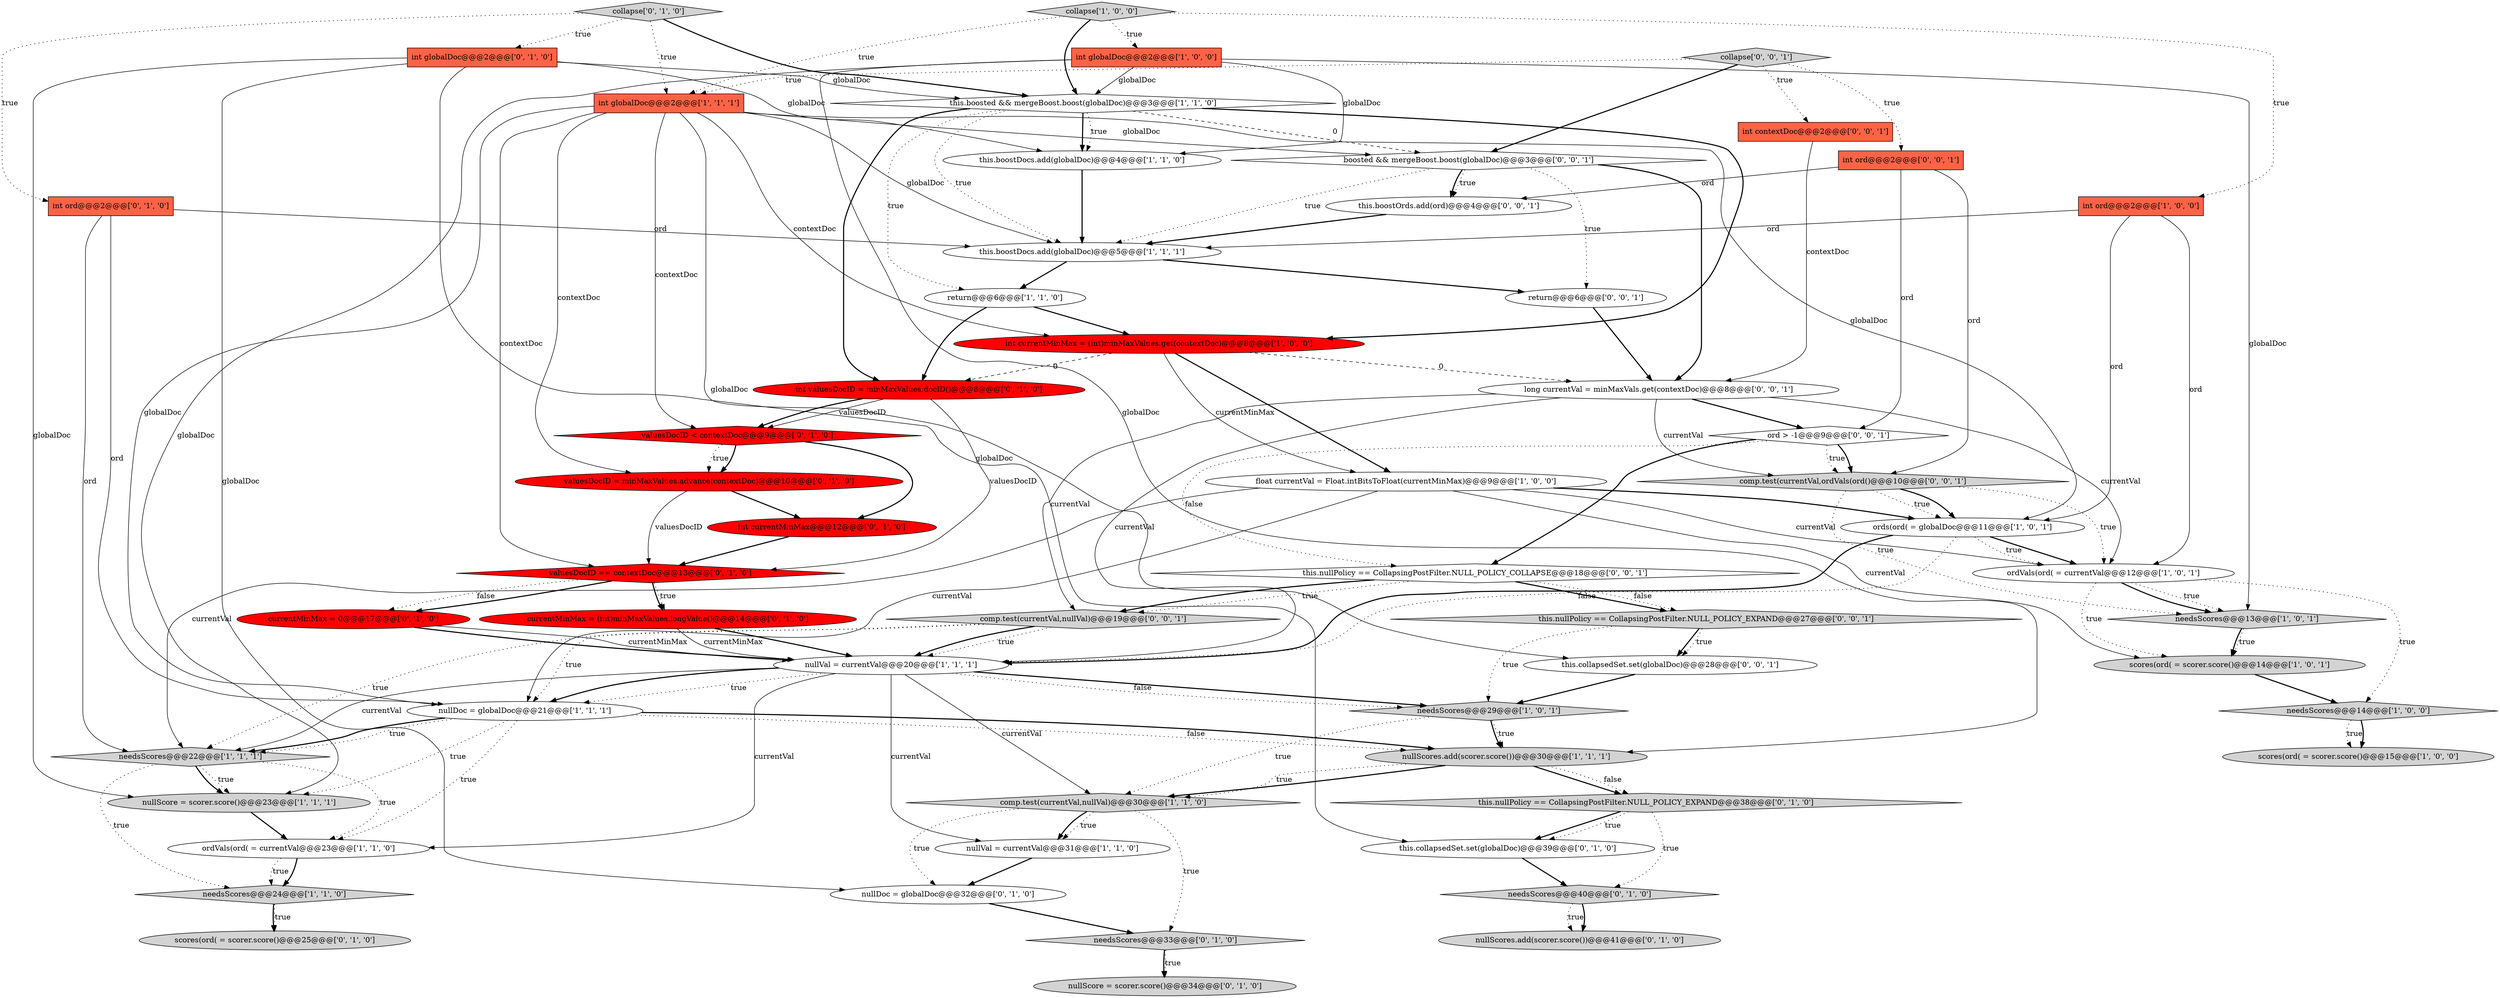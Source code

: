 digraph {
7 [style = filled, label = "needsScores@@@24@@@['1', '1', '0']", fillcolor = lightgray, shape = diamond image = "AAA0AAABBB1BBB"];
23 [style = filled, label = "needsScores@@@22@@@['1', '1', '1']", fillcolor = lightgray, shape = diamond image = "AAA0AAABBB1BBB"];
14 [style = filled, label = "nullVal = currentVal@@@31@@@['1', '1', '0']", fillcolor = white, shape = ellipse image = "AAA0AAABBB1BBB"];
30 [style = filled, label = "int globalDoc@@@2@@@['0', '1', '0']", fillcolor = tomato, shape = box image = "AAA0AAABBB2BBB"];
32 [style = filled, label = "collapse['0', '1', '0']", fillcolor = lightgray, shape = diamond image = "AAA0AAABBB2BBB"];
1 [style = filled, label = "comp.test(currentVal,nullVal)@@@30@@@['1', '1', '0']", fillcolor = lightgray, shape = diamond image = "AAA0AAABBB1BBB"];
46 [style = filled, label = "this.collapsedSet.set(globalDoc)@@@28@@@['0', '0', '1']", fillcolor = white, shape = ellipse image = "AAA0AAABBB3BBB"];
41 [style = filled, label = "valuesDocID = minMaxValues.advance(contextDoc)@@@10@@@['0', '1', '0']", fillcolor = red, shape = ellipse image = "AAA1AAABBB2BBB"];
31 [style = filled, label = "nullDoc = globalDoc@@@32@@@['0', '1', '0']", fillcolor = white, shape = ellipse image = "AAA0AAABBB2BBB"];
40 [style = filled, label = "needsScores@@@33@@@['0', '1', '0']", fillcolor = lightgray, shape = diamond image = "AAA0AAABBB2BBB"];
27 [style = filled, label = "needsScores@@@40@@@['0', '1', '0']", fillcolor = lightgray, shape = diamond image = "AAA0AAABBB2BBB"];
3 [style = filled, label = "return@@@6@@@['1', '1', '0']", fillcolor = white, shape = ellipse image = "AAA0AAABBB1BBB"];
2 [style = filled, label = "collapse['1', '0', '0']", fillcolor = lightgray, shape = diamond image = "AAA0AAABBB1BBB"];
33 [style = filled, label = "this.collapsedSet.set(globalDoc)@@@39@@@['0', '1', '0']", fillcolor = white, shape = ellipse image = "AAA0AAABBB2BBB"];
18 [style = filled, label = "needsScores@@@13@@@['1', '0', '1']", fillcolor = lightgray, shape = diamond image = "AAA0AAABBB1BBB"];
9 [style = filled, label = "this.boostDocs.add(globalDoc)@@@5@@@['1', '1', '1']", fillcolor = white, shape = ellipse image = "AAA0AAABBB1BBB"];
20 [style = filled, label = "nullScores.add(scorer.score())@@@30@@@['1', '1', '1']", fillcolor = lightgray, shape = ellipse image = "AAA0AAABBB1BBB"];
4 [style = filled, label = "nullScore = scorer.score()@@@23@@@['1', '1', '1']", fillcolor = lightgray, shape = ellipse image = "AAA0AAABBB1BBB"];
49 [style = filled, label = "this.nullPolicy == CollapsingPostFilter.NULL_POLICY_COLLAPSE@@@18@@@['0', '0', '1']", fillcolor = white, shape = diamond image = "AAA0AAABBB3BBB"];
8 [style = filled, label = "needsScores@@@29@@@['1', '0', '1']", fillcolor = lightgray, shape = diamond image = "AAA0AAABBB1BBB"];
43 [style = filled, label = "int currentMinMax@@@12@@@['0', '1', '0']", fillcolor = red, shape = ellipse image = "AAA1AAABBB2BBB"];
53 [style = filled, label = "boosted && mergeBoost.boost(globalDoc)@@@3@@@['0', '0', '1']", fillcolor = white, shape = diamond image = "AAA0AAABBB3BBB"];
24 [style = filled, label = "int currentMinMax = (int)minMaxValues.get(contextDoc)@@@8@@@['1', '0', '0']", fillcolor = red, shape = ellipse image = "AAA1AAABBB1BBB"];
16 [style = filled, label = "ordVals(ord( = currentVal@@@12@@@['1', '0', '1']", fillcolor = white, shape = ellipse image = "AAA0AAABBB1BBB"];
19 [style = filled, label = "scores(ord( = scorer.score()@@@15@@@['1', '0', '0']", fillcolor = lightgray, shape = ellipse image = "AAA0AAABBB1BBB"];
52 [style = filled, label = "ord > -1@@@9@@@['0', '0', '1']", fillcolor = white, shape = diamond image = "AAA0AAABBB3BBB"];
55 [style = filled, label = "collapse['0', '0', '1']", fillcolor = lightgray, shape = diamond image = "AAA0AAABBB3BBB"];
13 [style = filled, label = "this.boostDocs.add(globalDoc)@@@4@@@['1', '1', '0']", fillcolor = white, shape = ellipse image = "AAA0AAABBB1BBB"];
50 [style = filled, label = "this.boostOrds.add(ord)@@@4@@@['0', '0', '1']", fillcolor = white, shape = ellipse image = "AAA0AAABBB3BBB"];
44 [style = filled, label = "int ord@@@2@@@['0', '0', '1']", fillcolor = tomato, shape = box image = "AAA0AAABBB3BBB"];
21 [style = filled, label = "ords(ord( = globalDoc@@@11@@@['1', '0', '1']", fillcolor = white, shape = ellipse image = "AAA0AAABBB1BBB"];
38 [style = filled, label = "nullScore = scorer.score()@@@34@@@['0', '1', '0']", fillcolor = lightgray, shape = ellipse image = "AAA0AAABBB2BBB"];
6 [style = filled, label = "scores(ord( = scorer.score()@@@14@@@['1', '0', '1']", fillcolor = lightgray, shape = ellipse image = "AAA0AAABBB1BBB"];
15 [style = filled, label = "nullVal = currentVal@@@20@@@['1', '1', '1']", fillcolor = white, shape = ellipse image = "AAA0AAABBB1BBB"];
45 [style = filled, label = "int contextDoc@@@2@@@['0', '0', '1']", fillcolor = tomato, shape = box image = "AAA0AAABBB3BBB"];
47 [style = filled, label = "return@@@6@@@['0', '0', '1']", fillcolor = white, shape = ellipse image = "AAA0AAABBB3BBB"];
42 [style = filled, label = "int valuesDocID = minMaxValues.docID()@@@8@@@['0', '1', '0']", fillcolor = red, shape = ellipse image = "AAA1AAABBB2BBB"];
0 [style = filled, label = "int globalDoc@@@2@@@['1', '0', '0']", fillcolor = tomato, shape = box image = "AAA0AAABBB1BBB"];
51 [style = filled, label = "this.nullPolicy == CollapsingPostFilter.NULL_POLICY_EXPAND@@@27@@@['0', '0', '1']", fillcolor = lightgray, shape = diamond image = "AAA0AAABBB3BBB"];
56 [style = filled, label = "comp.test(currentVal,ordVals(ord()@@@10@@@['0', '0', '1']", fillcolor = lightgray, shape = diamond image = "AAA0AAABBB3BBB"];
10 [style = filled, label = "int ord@@@2@@@['1', '0', '0']", fillcolor = tomato, shape = box image = "AAA0AAABBB1BBB"];
22 [style = filled, label = "nullDoc = globalDoc@@@21@@@['1', '1', '1']", fillcolor = white, shape = ellipse image = "AAA0AAABBB1BBB"];
17 [style = filled, label = "ordVals(ord( = currentVal@@@23@@@['1', '1', '0']", fillcolor = white, shape = ellipse image = "AAA0AAABBB1BBB"];
5 [style = filled, label = "this.boosted && mergeBoost.boost(globalDoc)@@@3@@@['1', '1', '0']", fillcolor = white, shape = diamond image = "AAA0AAABBB1BBB"];
12 [style = filled, label = "int globalDoc@@@2@@@['1', '1', '1']", fillcolor = tomato, shape = box image = "AAA0AAABBB1BBB"];
25 [style = filled, label = "float currentVal = Float.intBitsToFloat(currentMinMax)@@@9@@@['1', '0', '0']", fillcolor = white, shape = ellipse image = "AAA0AAABBB1BBB"];
28 [style = filled, label = "valuesDocID == contextDoc@@@13@@@['0', '1', '0']", fillcolor = red, shape = diamond image = "AAA1AAABBB2BBB"];
26 [style = filled, label = "valuesDocID < contextDoc@@@9@@@['0', '1', '0']", fillcolor = red, shape = diamond image = "AAA1AAABBB2BBB"];
34 [style = filled, label = "currentMinMax = (int)minMaxValues.longValue()@@@14@@@['0', '1', '0']", fillcolor = red, shape = ellipse image = "AAA1AAABBB2BBB"];
35 [style = filled, label = "int ord@@@2@@@['0', '1', '0']", fillcolor = tomato, shape = box image = "AAA0AAABBB2BBB"];
36 [style = filled, label = "this.nullPolicy == CollapsingPostFilter.NULL_POLICY_EXPAND@@@38@@@['0', '1', '0']", fillcolor = lightgray, shape = diamond image = "AAA0AAABBB2BBB"];
54 [style = filled, label = "long currentVal = minMaxVals.get(contextDoc)@@@8@@@['0', '0', '1']", fillcolor = white, shape = ellipse image = "AAA0AAABBB3BBB"];
37 [style = filled, label = "scores(ord( = scorer.score()@@@25@@@['0', '1', '0']", fillcolor = lightgray, shape = ellipse image = "AAA0AAABBB2BBB"];
39 [style = filled, label = "currentMinMax = 0@@@17@@@['0', '1', '0']", fillcolor = red, shape = ellipse image = "AAA1AAABBB2BBB"];
48 [style = filled, label = "comp.test(currentVal,nullVal)@@@19@@@['0', '0', '1']", fillcolor = lightgray, shape = diamond image = "AAA0AAABBB3BBB"];
11 [style = filled, label = "needsScores@@@14@@@['1', '0', '0']", fillcolor = lightgray, shape = diamond image = "AAA0AAABBB1BBB"];
29 [style = filled, label = "nullScores.add(scorer.score())@@@41@@@['0', '1', '0']", fillcolor = lightgray, shape = ellipse image = "AAA0AAABBB2BBB"];
0->4 [style = solid, label="globalDoc"];
30->5 [style = solid, label="globalDoc"];
3->24 [style = bold, label=""];
54->15 [style = solid, label="currentVal"];
21->15 [style = bold, label=""];
42->28 [style = solid, label="valuesDocID"];
34->15 [style = bold, label=""];
1->31 [style = dotted, label="true"];
49->48 [style = bold, label=""];
49->51 [style = bold, label=""];
53->54 [style = bold, label=""];
53->9 [style = dotted, label="true"];
40->38 [style = bold, label=""];
35->9 [style = solid, label="ord"];
36->33 [style = bold, label=""];
24->42 [style = dashed, label="0"];
55->45 [style = dotted, label="true"];
30->31 [style = solid, label="globalDoc"];
5->13 [style = dotted, label="true"];
48->15 [style = dotted, label="true"];
23->4 [style = dotted, label="true"];
8->20 [style = bold, label=""];
53->47 [style = dotted, label="true"];
6->11 [style = bold, label=""];
32->30 [style = dotted, label="true"];
22->20 [style = dotted, label="false"];
9->47 [style = bold, label=""];
21->16 [style = bold, label=""];
31->40 [style = bold, label=""];
5->9 [style = dotted, label="true"];
30->4 [style = solid, label="globalDoc"];
8->20 [style = dotted, label="true"];
21->15 [style = dotted, label="false"];
39->15 [style = solid, label="currentMinMax"];
12->9 [style = solid, label="globalDoc"];
44->52 [style = solid, label="ord"];
23->17 [style = dotted, label="true"];
12->22 [style = solid, label="globalDoc"];
12->46 [style = solid, label="globalDoc"];
12->26 [style = solid, label="contextDoc"];
26->41 [style = dotted, label="true"];
25->21 [style = bold, label=""];
2->10 [style = dotted, label="true"];
44->50 [style = solid, label="ord"];
49->48 [style = dotted, label="true"];
54->52 [style = bold, label=""];
2->0 [style = dotted, label="true"];
15->1 [style = solid, label="currentVal"];
25->16 [style = solid, label="currentVal"];
22->23 [style = dotted, label="true"];
32->35 [style = dotted, label="true"];
55->12 [style = dotted, label="true"];
15->23 [style = solid, label="currentVal"];
7->37 [style = bold, label=""];
15->17 [style = solid, label="currentVal"];
42->26 [style = solid, label="valuesDocID"];
26->43 [style = bold, label=""];
5->3 [style = dotted, label="true"];
56->21 [style = dotted, label="true"];
32->12 [style = dotted, label="true"];
22->23 [style = bold, label=""];
33->27 [style = bold, label=""];
10->16 [style = solid, label="ord"];
18->6 [style = dotted, label="true"];
35->23 [style = solid, label="ord"];
1->40 [style = dotted, label="true"];
41->28 [style = solid, label="valuesDocID"];
22->20 [style = bold, label=""];
47->54 [style = bold, label=""];
27->29 [style = dotted, label="true"];
56->21 [style = bold, label=""];
54->56 [style = solid, label="currentVal"];
44->56 [style = solid, label="ord"];
2->12 [style = dotted, label="true"];
12->41 [style = solid, label="contextDoc"];
11->19 [style = dotted, label="true"];
55->44 [style = dotted, label="true"];
21->16 [style = dotted, label="true"];
27->29 [style = bold, label=""];
16->11 [style = dotted, label="true"];
22->4 [style = dotted, label="true"];
41->43 [style = bold, label=""];
28->34 [style = dotted, label="true"];
16->18 [style = dotted, label="true"];
0->5 [style = solid, label="globalDoc"];
49->51 [style = dotted, label="false"];
16->18 [style = bold, label=""];
54->16 [style = solid, label="currentVal"];
4->17 [style = bold, label=""];
28->39 [style = bold, label=""];
53->50 [style = dotted, label="true"];
40->38 [style = dotted, label="true"];
52->56 [style = dotted, label="true"];
54->48 [style = solid, label="currentVal"];
23->7 [style = dotted, label="true"];
20->1 [style = bold, label=""];
3->42 [style = bold, label=""];
56->16 [style = dotted, label="true"];
15->22 [style = bold, label=""];
53->50 [style = bold, label=""];
15->14 [style = solid, label="currentVal"];
25->22 [style = solid, label="currentVal"];
26->41 [style = bold, label=""];
34->15 [style = solid, label="currentMinMax"];
12->28 [style = solid, label="contextDoc"];
20->1 [style = dotted, label="true"];
18->6 [style = bold, label=""];
24->25 [style = bold, label=""];
5->24 [style = bold, label=""];
5->13 [style = bold, label=""];
46->8 [style = bold, label=""];
25->6 [style = solid, label="currentVal"];
0->18 [style = solid, label="globalDoc"];
14->31 [style = bold, label=""];
30->13 [style = solid, label="globalDoc"];
9->3 [style = bold, label=""];
13->9 [style = bold, label=""];
15->8 [style = bold, label=""];
20->36 [style = bold, label=""];
15->8 [style = dotted, label="false"];
2->5 [style = bold, label=""];
28->39 [style = dotted, label="false"];
36->33 [style = dotted, label="true"];
0->20 [style = solid, label="globalDoc"];
52->49 [style = dotted, label="false"];
32->5 [style = bold, label=""];
42->26 [style = bold, label=""];
39->15 [style = bold, label=""];
36->27 [style = dotted, label="true"];
50->9 [style = bold, label=""];
10->21 [style = solid, label="ord"];
28->34 [style = bold, label=""];
52->49 [style = bold, label=""];
25->23 [style = solid, label="currentVal"];
23->4 [style = bold, label=""];
52->56 [style = bold, label=""];
30->33 [style = solid, label="globalDoc"];
15->22 [style = dotted, label="true"];
1->14 [style = dotted, label="true"];
11->19 [style = bold, label=""];
12->24 [style = solid, label="contextDoc"];
51->46 [style = bold, label=""];
12->53 [style = solid, label="globalDoc"];
7->37 [style = dotted, label="true"];
5->53 [style = dashed, label="0"];
43->28 [style = bold, label=""];
17->7 [style = bold, label=""];
8->1 [style = dotted, label="true"];
20->36 [style = dotted, label="false"];
45->54 [style = solid, label="contextDoc"];
24->25 [style = solid, label="currentMinMax"];
24->54 [style = dashed, label="0"];
55->53 [style = bold, label=""];
0->13 [style = solid, label="globalDoc"];
48->15 [style = bold, label=""];
51->8 [style = dotted, label="true"];
22->17 [style = dotted, label="true"];
17->7 [style = dotted, label="true"];
35->22 [style = solid, label="ord"];
12->21 [style = solid, label="globalDoc"];
48->23 [style = dotted, label="true"];
1->14 [style = bold, label=""];
5->42 [style = bold, label=""];
10->9 [style = solid, label="ord"];
48->22 [style = dotted, label="true"];
51->46 [style = dotted, label="true"];
16->6 [style = dotted, label="true"];
56->18 [style = dotted, label="true"];
}
